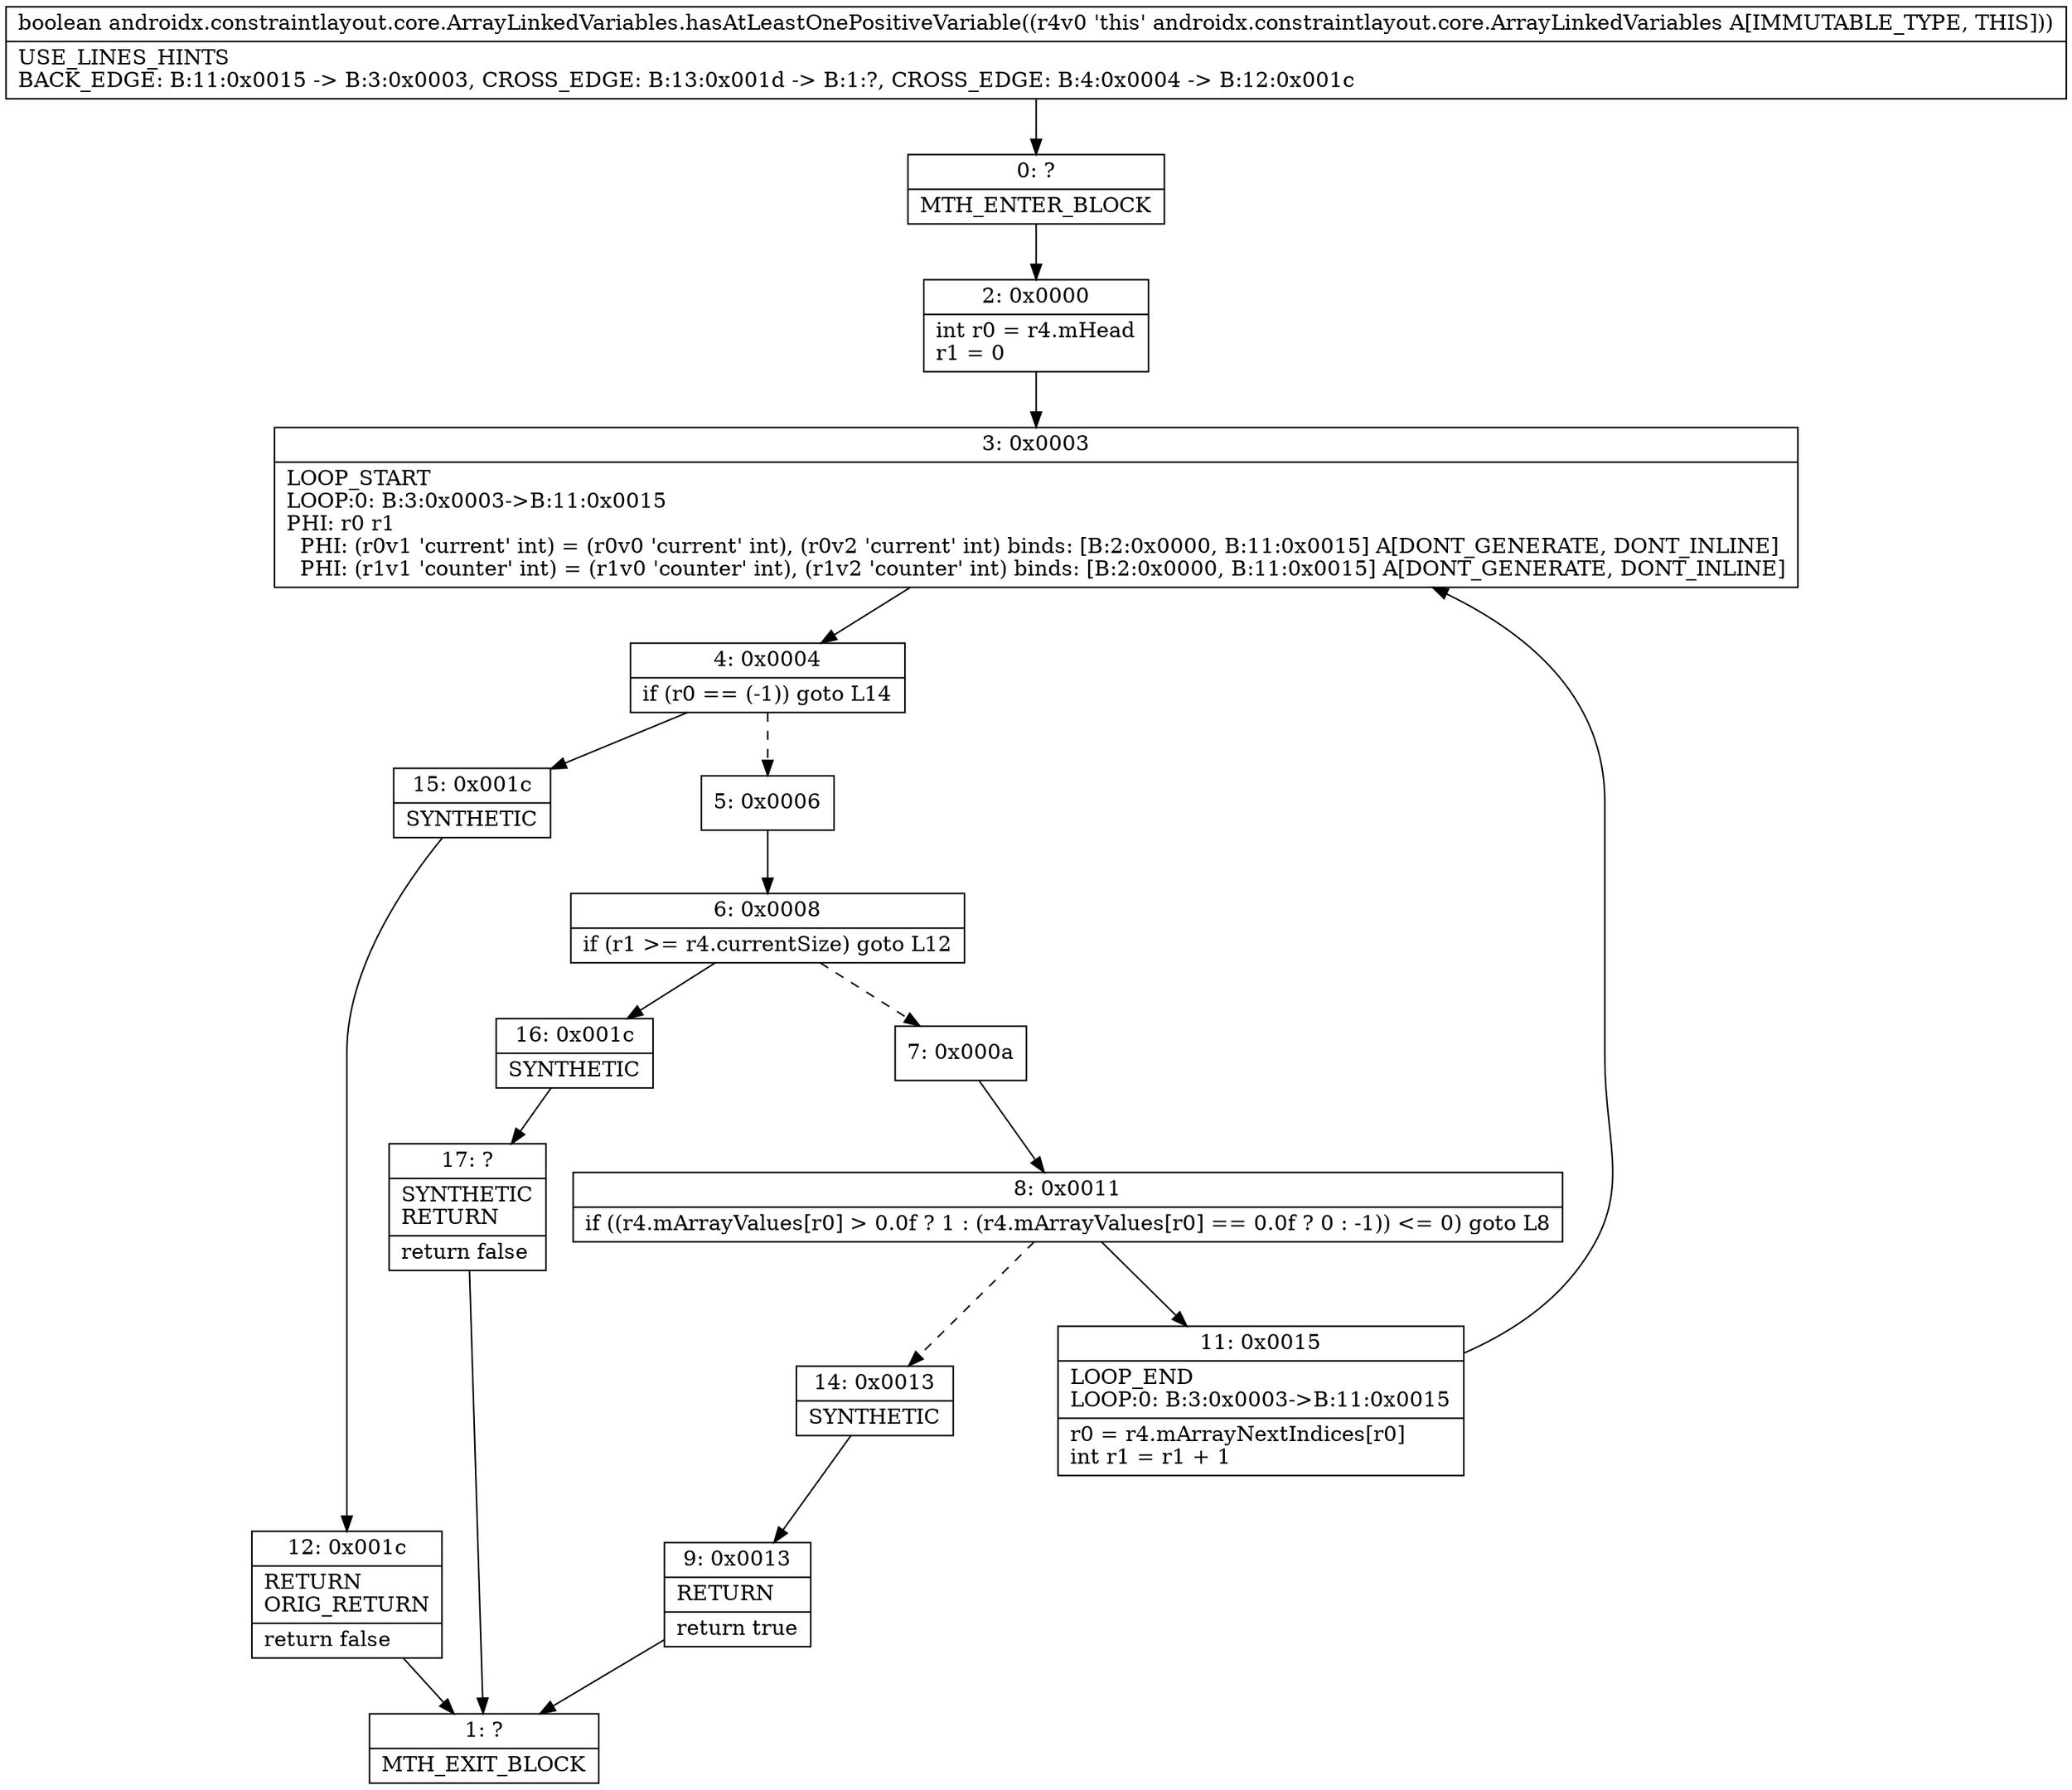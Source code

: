 digraph "CFG forandroidx.constraintlayout.core.ArrayLinkedVariables.hasAtLeastOnePositiveVariable()Z" {
Node_0 [shape=record,label="{0\:\ ?|MTH_ENTER_BLOCK\l}"];
Node_2 [shape=record,label="{2\:\ 0x0000|int r0 = r4.mHead\lr1 = 0\l}"];
Node_3 [shape=record,label="{3\:\ 0x0003|LOOP_START\lLOOP:0: B:3:0x0003\-\>B:11:0x0015\lPHI: r0 r1 \l  PHI: (r0v1 'current' int) = (r0v0 'current' int), (r0v2 'current' int) binds: [B:2:0x0000, B:11:0x0015] A[DONT_GENERATE, DONT_INLINE]\l  PHI: (r1v1 'counter' int) = (r1v0 'counter' int), (r1v2 'counter' int) binds: [B:2:0x0000, B:11:0x0015] A[DONT_GENERATE, DONT_INLINE]\l}"];
Node_4 [shape=record,label="{4\:\ 0x0004|if (r0 == (\-1)) goto L14\l}"];
Node_5 [shape=record,label="{5\:\ 0x0006}"];
Node_6 [shape=record,label="{6\:\ 0x0008|if (r1 \>= r4.currentSize) goto L12\l}"];
Node_7 [shape=record,label="{7\:\ 0x000a}"];
Node_8 [shape=record,label="{8\:\ 0x0011|if ((r4.mArrayValues[r0] \> 0.0f ? 1 : (r4.mArrayValues[r0] == 0.0f ? 0 : \-1)) \<= 0) goto L8\l}"];
Node_11 [shape=record,label="{11\:\ 0x0015|LOOP_END\lLOOP:0: B:3:0x0003\-\>B:11:0x0015\l|r0 = r4.mArrayNextIndices[r0]\lint r1 = r1 + 1\l}"];
Node_14 [shape=record,label="{14\:\ 0x0013|SYNTHETIC\l}"];
Node_9 [shape=record,label="{9\:\ 0x0013|RETURN\l|return true\l}"];
Node_1 [shape=record,label="{1\:\ ?|MTH_EXIT_BLOCK\l}"];
Node_16 [shape=record,label="{16\:\ 0x001c|SYNTHETIC\l}"];
Node_17 [shape=record,label="{17\:\ ?|SYNTHETIC\lRETURN\l|return false\l}"];
Node_15 [shape=record,label="{15\:\ 0x001c|SYNTHETIC\l}"];
Node_12 [shape=record,label="{12\:\ 0x001c|RETURN\lORIG_RETURN\l|return false\l}"];
MethodNode[shape=record,label="{boolean androidx.constraintlayout.core.ArrayLinkedVariables.hasAtLeastOnePositiveVariable((r4v0 'this' androidx.constraintlayout.core.ArrayLinkedVariables A[IMMUTABLE_TYPE, THIS]))  | USE_LINES_HINTS\lBACK_EDGE: B:11:0x0015 \-\> B:3:0x0003, CROSS_EDGE: B:13:0x001d \-\> B:1:?, CROSS_EDGE: B:4:0x0004 \-\> B:12:0x001c\l}"];
MethodNode -> Node_0;Node_0 -> Node_2;
Node_2 -> Node_3;
Node_3 -> Node_4;
Node_4 -> Node_5[style=dashed];
Node_4 -> Node_15;
Node_5 -> Node_6;
Node_6 -> Node_7[style=dashed];
Node_6 -> Node_16;
Node_7 -> Node_8;
Node_8 -> Node_11;
Node_8 -> Node_14[style=dashed];
Node_11 -> Node_3;
Node_14 -> Node_9;
Node_9 -> Node_1;
Node_16 -> Node_17;
Node_17 -> Node_1;
Node_15 -> Node_12;
Node_12 -> Node_1;
}


